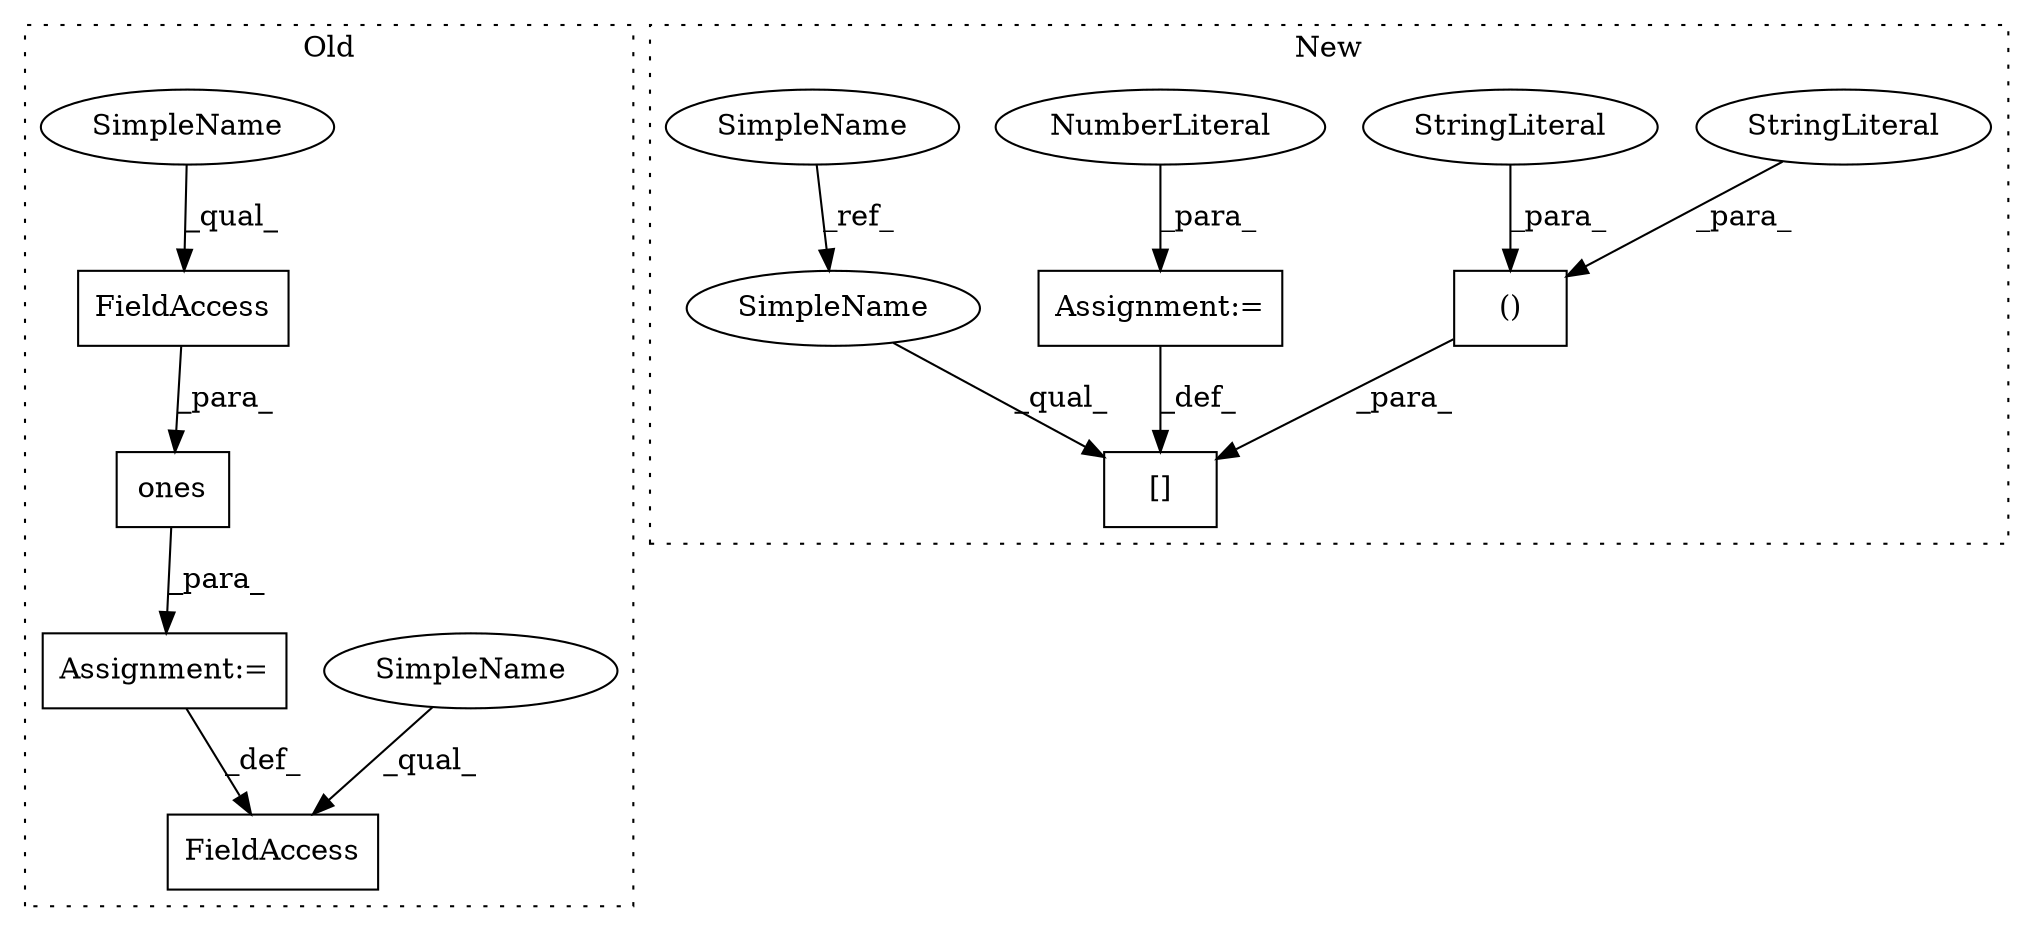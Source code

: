 digraph G {
subgraph cluster0 {
1 [label="ones" a="32" s="2216,2226" l="5,1" shape="box"];
3 [label="Assignment:=" a="7" s="2209" l="1" shape="box"];
4 [label="FieldAccess" a="22" s="2221" l="5" shape="box"];
11 [label="FieldAccess" a="22" s="2204" l="5" shape="box"];
13 [label="SimpleName" a="42" s="2204" l="3" shape="ellipse"];
14 [label="SimpleName" a="42" s="2221" l="3" shape="ellipse"];
label = "Old";
style="dotted";
}
subgraph cluster1 {
2 [label="[]" a="2" s="2290,2344" l="9,2" shape="box"];
5 [label="()" a="106" s="2299" l="45" shape="box"];
6 [label="StringLiteral" a="45" s="2299" l="16" shape="ellipse"];
7 [label="Assignment:=" a="7" s="2346" l="1" shape="box"];
8 [label="NumberLiteral" a="34" s="2347" l="1" shape="ellipse"];
9 [label="StringLiteral" a="45" s="2328" l="16" shape="ellipse"];
10 [label="SimpleName" a="42" s="2240" l="3" shape="ellipse"];
12 [label="SimpleName" a="42" s="2290" l="3" shape="ellipse"];
label = "New";
style="dotted";
}
1 -> 3 [label="_para_"];
3 -> 11 [label="_def_"];
4 -> 1 [label="_para_"];
5 -> 2 [label="_para_"];
6 -> 5 [label="_para_"];
7 -> 2 [label="_def_"];
8 -> 7 [label="_para_"];
9 -> 5 [label="_para_"];
10 -> 12 [label="_ref_"];
12 -> 2 [label="_qual_"];
13 -> 11 [label="_qual_"];
14 -> 4 [label="_qual_"];
}